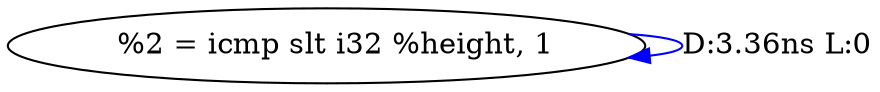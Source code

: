 digraph {
Node0x2c4ad60[label="  %2 = icmp slt i32 %height, 1"];
Node0x2c4ad60 -> Node0x2c4ad60[label="D:3.36ns L:0",color=blue];
}
